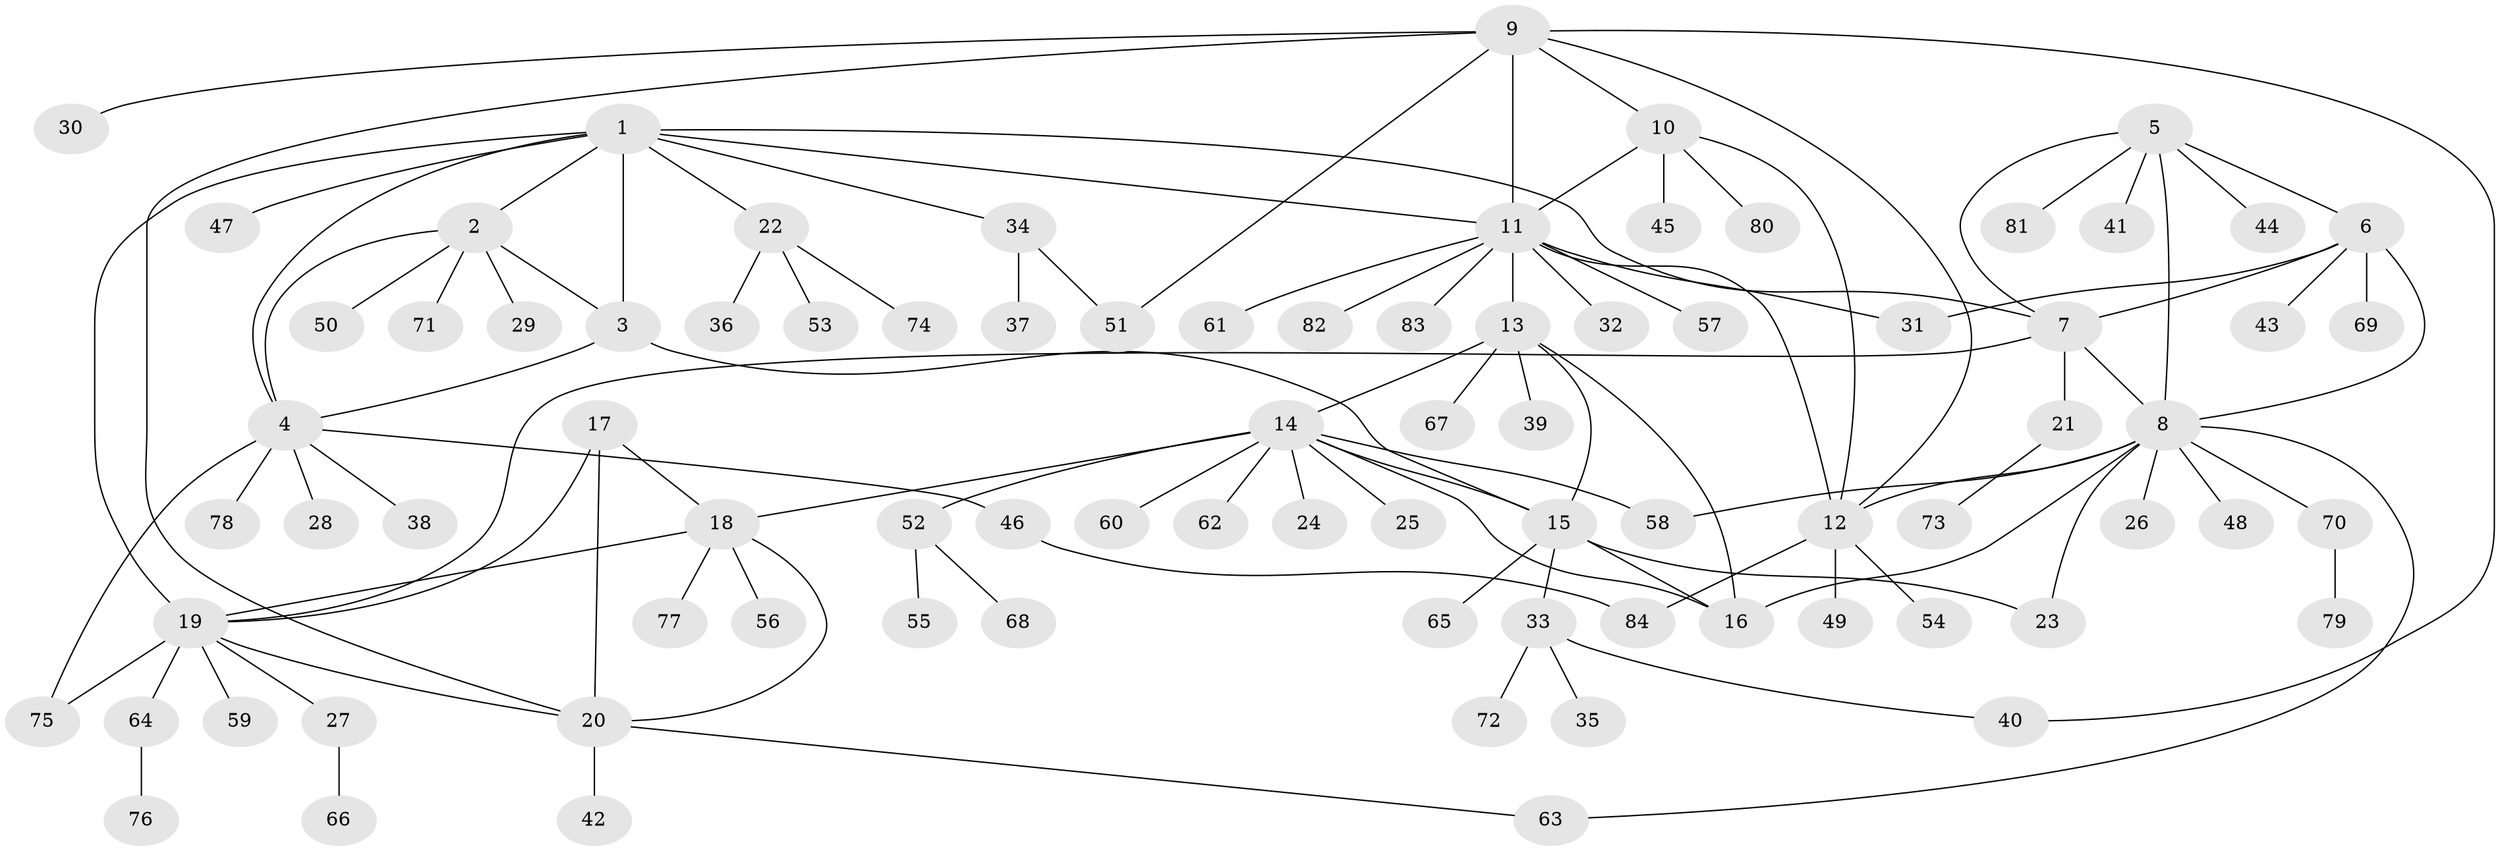 // Generated by graph-tools (version 1.1) at 2025/54/03/09/25 04:54:20]
// undirected, 84 vertices, 112 edges
graph export_dot {
graph [start="1"]
  node [color=gray90,style=filled];
  1;
  2;
  3;
  4;
  5;
  6;
  7;
  8;
  9;
  10;
  11;
  12;
  13;
  14;
  15;
  16;
  17;
  18;
  19;
  20;
  21;
  22;
  23;
  24;
  25;
  26;
  27;
  28;
  29;
  30;
  31;
  32;
  33;
  34;
  35;
  36;
  37;
  38;
  39;
  40;
  41;
  42;
  43;
  44;
  45;
  46;
  47;
  48;
  49;
  50;
  51;
  52;
  53;
  54;
  55;
  56;
  57;
  58;
  59;
  60;
  61;
  62;
  63;
  64;
  65;
  66;
  67;
  68;
  69;
  70;
  71;
  72;
  73;
  74;
  75;
  76;
  77;
  78;
  79;
  80;
  81;
  82;
  83;
  84;
  1 -- 2;
  1 -- 3;
  1 -- 4;
  1 -- 7;
  1 -- 11;
  1 -- 19;
  1 -- 22;
  1 -- 34;
  1 -- 47;
  2 -- 3;
  2 -- 4;
  2 -- 29;
  2 -- 50;
  2 -- 71;
  3 -- 4;
  3 -- 15;
  4 -- 28;
  4 -- 38;
  4 -- 46;
  4 -- 75;
  4 -- 78;
  5 -- 6;
  5 -- 7;
  5 -- 8;
  5 -- 41;
  5 -- 44;
  5 -- 81;
  6 -- 7;
  6 -- 8;
  6 -- 31;
  6 -- 43;
  6 -- 69;
  7 -- 8;
  7 -- 19;
  7 -- 21;
  8 -- 12;
  8 -- 16;
  8 -- 23;
  8 -- 26;
  8 -- 48;
  8 -- 58;
  8 -- 63;
  8 -- 70;
  9 -- 10;
  9 -- 11;
  9 -- 12;
  9 -- 20;
  9 -- 30;
  9 -- 40;
  9 -- 51;
  10 -- 11;
  10 -- 12;
  10 -- 45;
  10 -- 80;
  11 -- 12;
  11 -- 13;
  11 -- 31;
  11 -- 32;
  11 -- 57;
  11 -- 61;
  11 -- 82;
  11 -- 83;
  12 -- 49;
  12 -- 54;
  12 -- 84;
  13 -- 14;
  13 -- 15;
  13 -- 16;
  13 -- 39;
  13 -- 67;
  14 -- 15;
  14 -- 16;
  14 -- 18;
  14 -- 24;
  14 -- 25;
  14 -- 52;
  14 -- 58;
  14 -- 60;
  14 -- 62;
  15 -- 16;
  15 -- 23;
  15 -- 33;
  15 -- 65;
  17 -- 18;
  17 -- 19;
  17 -- 20;
  18 -- 19;
  18 -- 20;
  18 -- 56;
  18 -- 77;
  19 -- 20;
  19 -- 27;
  19 -- 59;
  19 -- 64;
  19 -- 75;
  20 -- 42;
  20 -- 63;
  21 -- 73;
  22 -- 36;
  22 -- 53;
  22 -- 74;
  27 -- 66;
  33 -- 35;
  33 -- 40;
  33 -- 72;
  34 -- 37;
  34 -- 51;
  46 -- 84;
  52 -- 55;
  52 -- 68;
  64 -- 76;
  70 -- 79;
}
